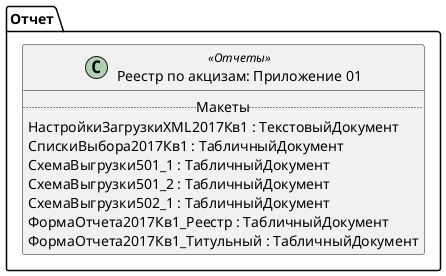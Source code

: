 ﻿@startuml РегламентированныйОтчетРеестрАкцизыПриложение1
'!include templates.wsd
'..\include templates.wsd
class Отчет.РегламентированныйОтчетРеестрАкцизыПриложение1 as "Реестр по акцизам: Приложение 01" <<Отчеты>>
{
..Макеты..
НастройкиЗагрузкиXML2017Кв1 : ТекстовыйДокумент
СпискиВыбора2017Кв1 : ТабличныйДокумент
СхемаВыгрузки501_1 : ТабличныйДокумент
СхемаВыгрузки501_2 : ТабличныйДокумент
СхемаВыгрузки502_1 : ТабличныйДокумент
ФормаОтчета2017Кв1_Реестр : ТабличныйДокумент
ФормаОтчета2017Кв1_Титульный : ТабличныйДокумент
}
@enduml
